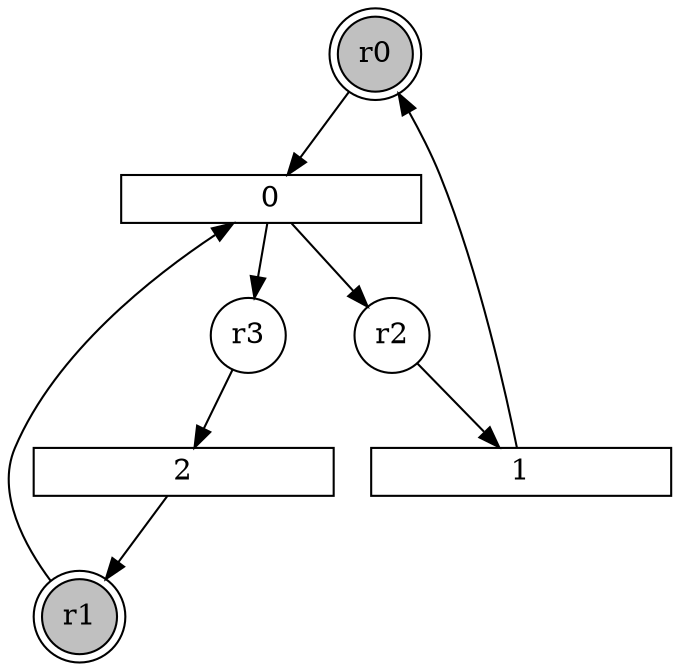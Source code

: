 digraph input6_PN{
subgraph initial_place {
	node [shape=doublecircle,fixedsize=true, fixedsize = 2, color = black, fillcolor = gray, style = filled];
	r0;
	r1;
}
subgraph place {     
	node [shape=circle,fixedsize=true, fixedsize = 2];
	r3;
	r2;
}
subgraph transitions {
	node [shape=rect,height=0.2,width=2, forcelabels = false];
	0;
	1;
	2;
}
	r0 -> 0;
	r1 -> 0;
	r2 -> 1;
	r3 -> 2;
	0 -> r3;
	0 -> r2;
	1 -> r0;
	2 -> r1;
}